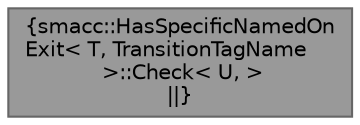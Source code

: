 digraph "smacc::HasSpecificNamedOnExit&lt; T, TransitionTagName &gt;::Check&lt; U, &gt;"
{
 // LATEX_PDF_SIZE
  bgcolor="transparent";
  edge [fontname=Helvetica,fontsize=10,labelfontname=Helvetica,labelfontsize=10];
  node [fontname=Helvetica,fontsize=10,shape=box,height=0.2,width=0.4];
  Node1 [label="{smacc::HasSpecificNamedOn\lExit\< T, TransitionTagName\l \>::Check\< U, \>\n||}",height=0.2,width=0.4,color="gray40", fillcolor="grey60", style="filled", fontcolor="black",tooltip=" "];
}
